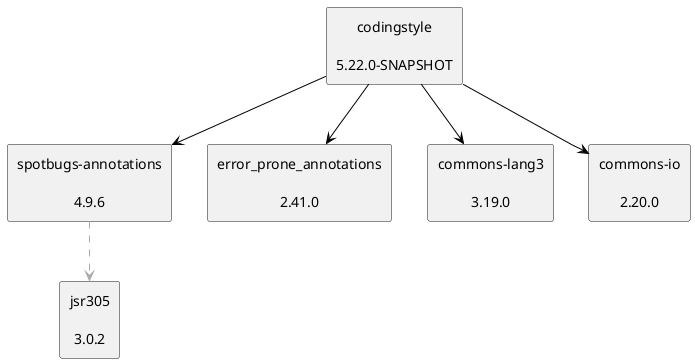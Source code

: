 @startuml
skinparam defaultTextAlignment center
skinparam rectangle {
  BackgroundColor<<optional>> beige
  BackgroundColor<<test>> lightGreen
  BackgroundColor<<runtime>> lightBlue
  BackgroundColor<<provided>> lightGray
}
rectangle "spotbugs-annotations\n\n4.9.6" as com_github_spotbugs_spotbugs_annotations_jar
rectangle "jsr305\n\n3.0.2" as com_google_code_findbugs_jsr305_jar
rectangle "codingstyle\n\n5.22.0-SNAPSHOT" as edu_hm_hafner_codingstyle_jar
rectangle "error_prone_annotations\n\n2.41.0" as com_google_errorprone_error_prone_annotations_jar
rectangle "commons-lang3\n\n3.19.0" as org_apache_commons_commons_lang3_jar
rectangle "commons-io\n\n2.20.0" as commons_io_commons_io_jar
com_github_spotbugs_spotbugs_annotations_jar .[#ABABAB].> com_google_code_findbugs_jsr305_jar
edu_hm_hafner_codingstyle_jar -[#000000]-> com_github_spotbugs_spotbugs_annotations_jar
edu_hm_hafner_codingstyle_jar -[#000000]-> com_google_errorprone_error_prone_annotations_jar
edu_hm_hafner_codingstyle_jar -[#000000]-> org_apache_commons_commons_lang3_jar
edu_hm_hafner_codingstyle_jar -[#000000]-> commons_io_commons_io_jar
@enduml